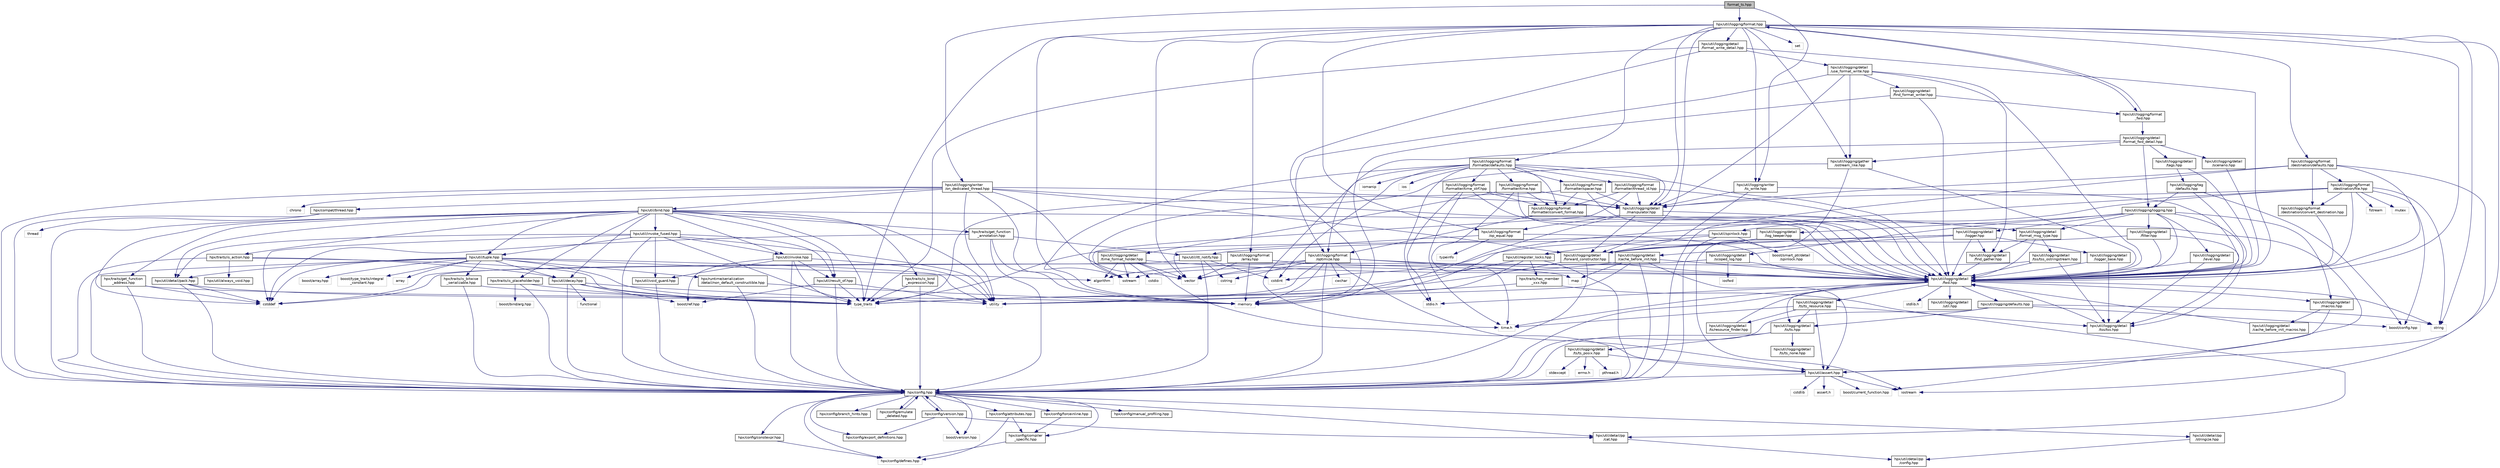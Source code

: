 digraph "format_ts.hpp"
{
  edge [fontname="Helvetica",fontsize="10",labelfontname="Helvetica",labelfontsize="10"];
  node [fontname="Helvetica",fontsize="10",shape=record];
  Node0 [label="format_ts.hpp",height=0.2,width=0.4,color="black", fillcolor="grey75", style="filled", fontcolor="black"];
  Node0 -> Node1 [color="midnightblue",fontsize="10",style="solid",fontname="Helvetica"];
  Node1 [label="hpx/util/logging/format.hpp",height=0.2,width=0.4,color="black", fillcolor="white", style="filled",URL="$d4/d0a/format_8hpp.html"];
  Node1 -> Node2 [color="midnightblue",fontsize="10",style="solid",fontname="Helvetica"];
  Node2 [label="hpx/util/assert.hpp",height=0.2,width=0.4,color="black", fillcolor="white", style="filled",URL="$d2/d54/assert_8hpp.html"];
  Node2 -> Node3 [color="midnightblue",fontsize="10",style="solid",fontname="Helvetica"];
  Node3 [label="hpx/config.hpp",height=0.2,width=0.4,color="black", fillcolor="white", style="filled",URL="$d8/dfd/config_8hpp.html"];
  Node3 -> Node4 [color="midnightblue",fontsize="10",style="solid",fontname="Helvetica"];
  Node4 [label="hpx/config/attributes.hpp",height=0.2,width=0.4,color="black", fillcolor="white", style="filled",URL="$df/d6a/attributes_8hpp.html"];
  Node4 -> Node5 [color="midnightblue",fontsize="10",style="solid",fontname="Helvetica"];
  Node5 [label="hpx/config/defines.hpp",height=0.2,width=0.4,color="grey75", fillcolor="white", style="filled"];
  Node4 -> Node6 [color="midnightblue",fontsize="10",style="solid",fontname="Helvetica"];
  Node6 [label="hpx/config/compiler\l_specific.hpp",height=0.2,width=0.4,color="black", fillcolor="white", style="filled",URL="$d2/d97/compiler__specific_8hpp.html"];
  Node6 -> Node5 [color="midnightblue",fontsize="10",style="solid",fontname="Helvetica"];
  Node3 -> Node7 [color="midnightblue",fontsize="10",style="solid",fontname="Helvetica"];
  Node7 [label="hpx/config/branch_hints.hpp",height=0.2,width=0.4,color="black", fillcolor="white", style="filled",URL="$de/d38/branch__hints_8hpp.html"];
  Node3 -> Node6 [color="midnightblue",fontsize="10",style="solid",fontname="Helvetica"];
  Node3 -> Node8 [color="midnightblue",fontsize="10",style="solid",fontname="Helvetica"];
  Node8 [label="hpx/config/constexpr.hpp",height=0.2,width=0.4,color="black", fillcolor="white", style="filled",URL="$d4/dce/constexpr_8hpp.html"];
  Node8 -> Node5 [color="midnightblue",fontsize="10",style="solid",fontname="Helvetica"];
  Node3 -> Node5 [color="midnightblue",fontsize="10",style="solid",fontname="Helvetica"];
  Node3 -> Node9 [color="midnightblue",fontsize="10",style="solid",fontname="Helvetica"];
  Node9 [label="hpx/config/emulate\l_deleted.hpp",height=0.2,width=0.4,color="black", fillcolor="white", style="filled",URL="$d6/de2/emulate__deleted_8hpp.html"];
  Node9 -> Node3 [color="midnightblue",fontsize="10",style="solid",fontname="Helvetica"];
  Node3 -> Node10 [color="midnightblue",fontsize="10",style="solid",fontname="Helvetica"];
  Node10 [label="hpx/config/export_definitions.hpp",height=0.2,width=0.4,color="black", fillcolor="white", style="filled",URL="$d8/df6/config_2export__definitions_8hpp.html"];
  Node3 -> Node11 [color="midnightblue",fontsize="10",style="solid",fontname="Helvetica"];
  Node11 [label="hpx/config/forceinline.hpp",height=0.2,width=0.4,color="black", fillcolor="white", style="filled",URL="$d7/d7f/forceinline_8hpp.html"];
  Node11 -> Node6 [color="midnightblue",fontsize="10",style="solid",fontname="Helvetica"];
  Node3 -> Node12 [color="midnightblue",fontsize="10",style="solid",fontname="Helvetica"];
  Node12 [label="hpx/config/manual_profiling.hpp",height=0.2,width=0.4,color="black", fillcolor="white", style="filled",URL="$de/d75/manual__profiling_8hpp.html"];
  Node3 -> Node13 [color="midnightblue",fontsize="10",style="solid",fontname="Helvetica"];
  Node13 [label="hpx/config/version.hpp",height=0.2,width=0.4,color="black", fillcolor="white", style="filled",URL="$d5/ddd/config_2version_8hpp.html"];
  Node13 -> Node3 [color="midnightblue",fontsize="10",style="solid",fontname="Helvetica"];
  Node13 -> Node10 [color="midnightblue",fontsize="10",style="solid",fontname="Helvetica"];
  Node13 -> Node14 [color="midnightblue",fontsize="10",style="solid",fontname="Helvetica"];
  Node14 [label="hpx/util/detail/pp\l/cat.hpp",height=0.2,width=0.4,color="black", fillcolor="white", style="filled",URL="$d0/d47/cat_8hpp.html"];
  Node14 -> Node15 [color="midnightblue",fontsize="10",style="solid",fontname="Helvetica"];
  Node15 [label="hpx/util/detail/pp\l/config.hpp",height=0.2,width=0.4,color="black", fillcolor="white", style="filled",URL="$d2/d1a/util_2detail_2pp_2config_8hpp.html"];
  Node13 -> Node16 [color="midnightblue",fontsize="10",style="solid",fontname="Helvetica"];
  Node16 [label="boost/version.hpp",height=0.2,width=0.4,color="grey75", fillcolor="white", style="filled"];
  Node3 -> Node16 [color="midnightblue",fontsize="10",style="solid",fontname="Helvetica"];
  Node3 -> Node14 [color="midnightblue",fontsize="10",style="solid",fontname="Helvetica"];
  Node3 -> Node17 [color="midnightblue",fontsize="10",style="solid",fontname="Helvetica"];
  Node17 [label="hpx/util/detail/pp\l/stringize.hpp",height=0.2,width=0.4,color="black", fillcolor="white", style="filled",URL="$de/ded/stringize_8hpp.html"];
  Node17 -> Node15 [color="midnightblue",fontsize="10",style="solid",fontname="Helvetica"];
  Node2 -> Node18 [color="midnightblue",fontsize="10",style="solid",fontname="Helvetica"];
  Node18 [label="assert.h",height=0.2,width=0.4,color="grey75", fillcolor="white", style="filled"];
  Node2 -> Node19 [color="midnightblue",fontsize="10",style="solid",fontname="Helvetica"];
  Node19 [label="boost/current_function.hpp",height=0.2,width=0.4,color="grey75", fillcolor="white", style="filled"];
  Node2 -> Node20 [color="midnightblue",fontsize="10",style="solid",fontname="Helvetica"];
  Node20 [label="cstdlib",height=0.2,width=0.4,color="grey75", fillcolor="white", style="filled"];
  Node2 -> Node21 [color="midnightblue",fontsize="10",style="solid",fontname="Helvetica"];
  Node21 [label="iostream",height=0.2,width=0.4,color="grey75", fillcolor="white", style="filled"];
  Node1 -> Node22 [color="midnightblue",fontsize="10",style="solid",fontname="Helvetica"];
  Node22 [label="hpx/util/logging/detail\l/fwd.hpp",height=0.2,width=0.4,color="black", fillcolor="white", style="filled",URL="$da/dfe/fwd_8hpp.html"];
  Node22 -> Node3 [color="midnightblue",fontsize="10",style="solid",fontname="Helvetica"];
  Node22 -> Node23 [color="midnightblue",fontsize="10",style="solid",fontname="Helvetica"];
  Node23 [label="time.h",height=0.2,width=0.4,color="grey75", fillcolor="white", style="filled"];
  Node22 -> Node24 [color="midnightblue",fontsize="10",style="solid",fontname="Helvetica"];
  Node24 [label="stdlib.h",height=0.2,width=0.4,color="grey75", fillcolor="white", style="filled"];
  Node22 -> Node25 [color="midnightblue",fontsize="10",style="solid",fontname="Helvetica"];
  Node25 [label="stdio.h",height=0.2,width=0.4,color="grey75", fillcolor="white", style="filled"];
  Node22 -> Node26 [color="midnightblue",fontsize="10",style="solid",fontname="Helvetica"];
  Node26 [label="hpx/util/logging/detail\l/util.hpp",height=0.2,width=0.4,color="black", fillcolor="white", style="filled",URL="$d5/d09/util_2logging_2detail_2util_8hpp.html"];
  Node22 -> Node27 [color="midnightblue",fontsize="10",style="solid",fontname="Helvetica"];
  Node27 [label="hpx/util/logging/detail\l/macros.hpp",height=0.2,width=0.4,color="black", fillcolor="white", style="filled",URL="$db/dbe/macros_8hpp.html"];
  Node27 -> Node19 [color="midnightblue",fontsize="10",style="solid",fontname="Helvetica"];
  Node27 -> Node28 [color="midnightblue",fontsize="10",style="solid",fontname="Helvetica"];
  Node28 [label="hpx/util/logging/detail\l/cache_before_init_macros.hpp",height=0.2,width=0.4,color="black", fillcolor="white", style="filled",URL="$d8/d28/cache__before__init__macros_8hpp.html"];
  Node28 -> Node22 [color="midnightblue",fontsize="10",style="solid",fontname="Helvetica"];
  Node22 -> Node29 [color="midnightblue",fontsize="10",style="solid",fontname="Helvetica"];
  Node29 [label="hpx/util/logging/detail\l/ts/ts.hpp",height=0.2,width=0.4,color="black", fillcolor="white", style="filled",URL="$d4/d49/ts_8hpp.html"];
  Node29 -> Node3 [color="midnightblue",fontsize="10",style="solid",fontname="Helvetica"];
  Node29 -> Node30 [color="midnightblue",fontsize="10",style="solid",fontname="Helvetica"];
  Node30 [label="hpx/util/logging/detail\l/ts/ts_none.hpp",height=0.2,width=0.4,color="black", fillcolor="white", style="filled",URL="$d9/d18/ts__none_8hpp.html"];
  Node29 -> Node31 [color="midnightblue",fontsize="10",style="solid",fontname="Helvetica"];
  Node31 [label="hpx/util/logging/detail\l/ts/ts_posix.hpp",height=0.2,width=0.4,color="black", fillcolor="white", style="filled",URL="$da/d16/ts__posix_8hpp.html"];
  Node31 -> Node32 [color="midnightblue",fontsize="10",style="solid",fontname="Helvetica"];
  Node32 [label="errno.h",height=0.2,width=0.4,color="grey75", fillcolor="white", style="filled"];
  Node31 -> Node33 [color="midnightblue",fontsize="10",style="solid",fontname="Helvetica"];
  Node33 [label="pthread.h",height=0.2,width=0.4,color="grey75", fillcolor="white", style="filled"];
  Node31 -> Node34 [color="midnightblue",fontsize="10",style="solid",fontname="Helvetica"];
  Node34 [label="stdexcept",height=0.2,width=0.4,color="grey75", fillcolor="white", style="filled"];
  Node31 -> Node2 [color="midnightblue",fontsize="10",style="solid",fontname="Helvetica"];
  Node22 -> Node35 [color="midnightblue",fontsize="10",style="solid",fontname="Helvetica"];
  Node35 [label="hpx/util/logging/detail\l/ts/ts_resource.hpp",height=0.2,width=0.4,color="black", fillcolor="white", style="filled",URL="$d7/dce/ts__resource_8hpp.html"];
  Node35 -> Node2 [color="midnightblue",fontsize="10",style="solid",fontname="Helvetica"];
  Node35 -> Node29 [color="midnightblue",fontsize="10",style="solid",fontname="Helvetica"];
  Node35 -> Node36 [color="midnightblue",fontsize="10",style="solid",fontname="Helvetica"];
  Node36 [label="hpx/util/logging/detail\l/tss/tss.hpp",height=0.2,width=0.4,color="black", fillcolor="white", style="filled",URL="$df/d82/util_2logging_2detail_2tss_2tss_8hpp.html"];
  Node36 -> Node22 [color="midnightblue",fontsize="10",style="solid",fontname="Helvetica"];
  Node35 -> Node23 [color="midnightblue",fontsize="10",style="solid",fontname="Helvetica"];
  Node35 -> Node37 [color="midnightblue",fontsize="10",style="solid",fontname="Helvetica"];
  Node37 [label="hpx/util/logging/detail\l/ts/resource_finder.hpp",height=0.2,width=0.4,color="black", fillcolor="white", style="filled",URL="$d2/dd2/resource__finder_8hpp.html"];
  Node37 -> Node22 [color="midnightblue",fontsize="10",style="solid",fontname="Helvetica"];
  Node22 -> Node38 [color="midnightblue",fontsize="10",style="solid",fontname="Helvetica"];
  Node38 [label="hpx/util/logging/defaults.hpp",height=0.2,width=0.4,color="black", fillcolor="white", style="filled",URL="$d2/de9/util_2logging_2defaults_8hpp.html"];
  Node38 -> Node3 [color="midnightblue",fontsize="10",style="solid",fontname="Helvetica"];
  Node38 -> Node29 [color="midnightblue",fontsize="10",style="solid",fontname="Helvetica"];
  Node38 -> Node39 [color="midnightblue",fontsize="10",style="solid",fontname="Helvetica"];
  Node39 [label="string",height=0.2,width=0.4,color="grey75", fillcolor="white", style="filled"];
  Node38 -> Node40 [color="midnightblue",fontsize="10",style="solid",fontname="Helvetica"];
  Node40 [label="boost/config.hpp",height=0.2,width=0.4,color="grey75", fillcolor="white", style="filled"];
  Node22 -> Node39 [color="midnightblue",fontsize="10",style="solid",fontname="Helvetica"];
  Node1 -> Node41 [color="midnightblue",fontsize="10",style="solid",fontname="Helvetica"];
  Node41 [label="hpx/util/logging/detail\l/forward_constructor.hpp",height=0.2,width=0.4,color="black", fillcolor="white", style="filled",URL="$d9/d8e/forward__constructor_8hpp.html"];
  Node41 -> Node3 [color="midnightblue",fontsize="10",style="solid",fontname="Helvetica"];
  Node41 -> Node22 [color="midnightblue",fontsize="10",style="solid",fontname="Helvetica"];
  Node41 -> Node42 [color="midnightblue",fontsize="10",style="solid",fontname="Helvetica"];
  Node42 [label="type_traits",height=0.2,width=0.4,color="grey75", fillcolor="white", style="filled"];
  Node1 -> Node43 [color="midnightblue",fontsize="10",style="solid",fontname="Helvetica"];
  Node43 [label="hpx/util/logging/detail\l/manipulator.hpp",height=0.2,width=0.4,color="black", fillcolor="white", style="filled",URL="$d8/d32/manipulator_8hpp.html"];
  Node43 -> Node22 [color="midnightblue",fontsize="10",style="solid",fontname="Helvetica"];
  Node43 -> Node44 [color="midnightblue",fontsize="10",style="solid",fontname="Helvetica"];
  Node44 [label="hpx/util/logging/detail\l/format_msg_type.hpp",height=0.2,width=0.4,color="black", fillcolor="white", style="filled",URL="$d2/d83/format__msg__type_8hpp.html"];
  Node44 -> Node22 [color="midnightblue",fontsize="10",style="solid",fontname="Helvetica"];
  Node44 -> Node45 [color="midnightblue",fontsize="10",style="solid",fontname="Helvetica"];
  Node45 [label="hpx/util/logging/detail\l/find_gather.hpp",height=0.2,width=0.4,color="black", fillcolor="white", style="filled",URL="$d1/d55/find__gather_8hpp.html"];
  Node45 -> Node22 [color="midnightblue",fontsize="10",style="solid",fontname="Helvetica"];
  Node44 -> Node46 [color="midnightblue",fontsize="10",style="solid",fontname="Helvetica"];
  Node46 [label="hpx/util/logging/detail\l/tss/tss_ostringstream.hpp",height=0.2,width=0.4,color="black", fillcolor="white", style="filled",URL="$df/d88/tss__ostringstream_8hpp.html"];
  Node46 -> Node22 [color="midnightblue",fontsize="10",style="solid",fontname="Helvetica"];
  Node46 -> Node36 [color="midnightblue",fontsize="10",style="solid",fontname="Helvetica"];
  Node46 -> Node47 [color="midnightblue",fontsize="10",style="solid",fontname="Helvetica"];
  Node47 [label="sstream",height=0.2,width=0.4,color="grey75", fillcolor="white", style="filled"];
  Node43 -> Node48 [color="midnightblue",fontsize="10",style="solid",fontname="Helvetica"];
  Node48 [label="hpx/util/logging/format\l/op_equal.hpp",height=0.2,width=0.4,color="black", fillcolor="white", style="filled",URL="$dd/d60/op__equal_8hpp.html"];
  Node48 -> Node22 [color="midnightblue",fontsize="10",style="solid",fontname="Helvetica"];
  Node48 -> Node49 [color="midnightblue",fontsize="10",style="solid",fontname="Helvetica"];
  Node49 [label="vector",height=0.2,width=0.4,color="grey75", fillcolor="white", style="filled"];
  Node48 -> Node50 [color="midnightblue",fontsize="10",style="solid",fontname="Helvetica"];
  Node50 [label="typeinfo",height=0.2,width=0.4,color="grey75", fillcolor="white", style="filled"];
  Node43 -> Node41 [color="midnightblue",fontsize="10",style="solid",fontname="Helvetica"];
  Node43 -> Node51 [color="midnightblue",fontsize="10",style="solid",fontname="Helvetica"];
  Node51 [label="memory",height=0.2,width=0.4,color="grey75", fillcolor="white", style="filled"];
  Node1 -> Node52 [color="midnightblue",fontsize="10",style="solid",fontname="Helvetica"];
  Node52 [label="hpx/util/logging/format\l/array.hpp",height=0.2,width=0.4,color="black", fillcolor="white", style="filled",URL="$d1/dce/util_2logging_2format_2array_8hpp.html"];
  Node52 -> Node22 [color="midnightblue",fontsize="10",style="solid",fontname="Helvetica"];
  Node52 -> Node51 [color="midnightblue",fontsize="10",style="solid",fontname="Helvetica"];
  Node52 -> Node49 [color="midnightblue",fontsize="10",style="solid",fontname="Helvetica"];
  Node1 -> Node48 [color="midnightblue",fontsize="10",style="solid",fontname="Helvetica"];
  Node1 -> Node53 [color="midnightblue",fontsize="10",style="solid",fontname="Helvetica"];
  Node53 [label="hpx/util/logging/format\l_fwd.hpp",height=0.2,width=0.4,color="black", fillcolor="white", style="filled",URL="$d1/d05/format__fwd_8hpp.html"];
  Node53 -> Node54 [color="midnightblue",fontsize="10",style="solid",fontname="Helvetica"];
  Node54 [label="hpx/util/logging/detail\l/format_fwd_detail.hpp",height=0.2,width=0.4,color="black", fillcolor="white", style="filled",URL="$d1/dbc/format__fwd__detail_8hpp.html"];
  Node54 -> Node55 [color="midnightblue",fontsize="10",style="solid",fontname="Helvetica"];
  Node55 [label="hpx/util/logging/logging.hpp",height=0.2,width=0.4,color="black", fillcolor="white", style="filled",URL="$d0/d96/logging_2logging_8hpp.html"];
  Node55 -> Node22 [color="midnightblue",fontsize="10",style="solid",fontname="Helvetica"];
  Node55 -> Node56 [color="midnightblue",fontsize="10",style="solid",fontname="Helvetica"];
  Node56 [label="hpx/util/logging/detail\l/filter.hpp",height=0.2,width=0.4,color="black", fillcolor="white", style="filled",URL="$d1/dd2/filter_8hpp.html"];
  Node56 -> Node22 [color="midnightblue",fontsize="10",style="solid",fontname="Helvetica"];
  Node56 -> Node41 [color="midnightblue",fontsize="10",style="solid",fontname="Helvetica"];
  Node56 -> Node36 [color="midnightblue",fontsize="10",style="solid",fontname="Helvetica"];
  Node55 -> Node57 [color="midnightblue",fontsize="10",style="solid",fontname="Helvetica"];
  Node57 [label="hpx/util/logging/detail\l/logger.hpp",height=0.2,width=0.4,color="black", fillcolor="white", style="filled",URL="$d6/da3/logger_8hpp.html"];
  Node57 -> Node22 [color="midnightblue",fontsize="10",style="solid",fontname="Helvetica"];
  Node57 -> Node58 [color="midnightblue",fontsize="10",style="solid",fontname="Helvetica"];
  Node58 [label="hpx/util/logging/detail\l/cache_before_init.hpp",height=0.2,width=0.4,color="black", fillcolor="white", style="filled",URL="$db/d0f/cache__before__init_8hpp.html"];
  Node58 -> Node3 [color="midnightblue",fontsize="10",style="solid",fontname="Helvetica"];
  Node58 -> Node2 [color="midnightblue",fontsize="10",style="solid",fontname="Helvetica"];
  Node58 -> Node22 [color="midnightblue",fontsize="10",style="solid",fontname="Helvetica"];
  Node58 -> Node59 [color="midnightblue",fontsize="10",style="solid",fontname="Helvetica"];
  Node59 [label="map",height=0.2,width=0.4,color="grey75", fillcolor="white", style="filled"];
  Node58 -> Node60 [color="midnightblue",fontsize="10",style="solid",fontname="Helvetica"];
  Node60 [label="utility",height=0.2,width=0.4,color="grey75", fillcolor="white", style="filled"];
  Node58 -> Node49 [color="midnightblue",fontsize="10",style="solid",fontname="Helvetica"];
  Node57 -> Node45 [color="midnightblue",fontsize="10",style="solid",fontname="Helvetica"];
  Node57 -> Node41 [color="midnightblue",fontsize="10",style="solid",fontname="Helvetica"];
  Node57 -> Node61 [color="midnightblue",fontsize="10",style="solid",fontname="Helvetica"];
  Node61 [label="hpx/util/logging/detail\l/logger_base.hpp",height=0.2,width=0.4,color="black", fillcolor="white", style="filled",URL="$da/d7c/logger__base_8hpp.html"];
  Node61 -> Node22 [color="midnightblue",fontsize="10",style="solid",fontname="Helvetica"];
  Node61 -> Node36 [color="midnightblue",fontsize="10",style="solid",fontname="Helvetica"];
  Node57 -> Node42 [color="midnightblue",fontsize="10",style="solid",fontname="Helvetica"];
  Node55 -> Node62 [color="midnightblue",fontsize="10",style="solid",fontname="Helvetica"];
  Node62 [label="hpx/util/logging/detail\l/log_keeper.hpp",height=0.2,width=0.4,color="black", fillcolor="white", style="filled",URL="$d6/d66/log__keeper_8hpp.html"];
  Node62 -> Node22 [color="midnightblue",fontsize="10",style="solid",fontname="Helvetica"];
  Node62 -> Node41 [color="midnightblue",fontsize="10",style="solid",fontname="Helvetica"];
  Node62 -> Node63 [color="midnightblue",fontsize="10",style="solid",fontname="Helvetica"];
  Node63 [label="cstdint",height=0.2,width=0.4,color="grey75", fillcolor="white", style="filled"];
  Node55 -> Node27 [color="midnightblue",fontsize="10",style="solid",fontname="Helvetica"];
  Node55 -> Node36 [color="midnightblue",fontsize="10",style="solid",fontname="Helvetica"];
  Node55 -> Node64 [color="midnightblue",fontsize="10",style="solid",fontname="Helvetica"];
  Node64 [label="hpx/util/logging/detail\l/level.hpp",height=0.2,width=0.4,color="black", fillcolor="white", style="filled",URL="$d5/d37/level_8hpp.html"];
  Node64 -> Node22 [color="midnightblue",fontsize="10",style="solid",fontname="Helvetica"];
  Node64 -> Node36 [color="midnightblue",fontsize="10",style="solid",fontname="Helvetica"];
  Node55 -> Node65 [color="midnightblue",fontsize="10",style="solid",fontname="Helvetica"];
  Node65 [label="hpx/util/logging/detail\l/scoped_log.hpp",height=0.2,width=0.4,color="black", fillcolor="white", style="filled",URL="$d0/d59/scoped__log_8hpp.html"];
  Node65 -> Node22 [color="midnightblue",fontsize="10",style="solid",fontname="Helvetica"];
  Node65 -> Node66 [color="midnightblue",fontsize="10",style="solid",fontname="Helvetica"];
  Node66 [label="algorithm",height=0.2,width=0.4,color="grey75", fillcolor="white", style="filled"];
  Node65 -> Node67 [color="midnightblue",fontsize="10",style="solid",fontname="Helvetica"];
  Node67 [label="iosfwd",height=0.2,width=0.4,color="grey75", fillcolor="white", style="filled"];
  Node55 -> Node44 [color="midnightblue",fontsize="10",style="solid",fontname="Helvetica"];
  Node54 -> Node68 [color="midnightblue",fontsize="10",style="solid",fontname="Helvetica"];
  Node68 [label="hpx/util/logging/format\l/optimize.hpp",height=0.2,width=0.4,color="black", fillcolor="white", style="filled",URL="$d9/d96/optimize_8hpp.html"];
  Node68 -> Node3 [color="midnightblue",fontsize="10",style="solid",fontname="Helvetica"];
  Node68 -> Node2 [color="midnightblue",fontsize="10",style="solid",fontname="Helvetica"];
  Node68 -> Node22 [color="midnightblue",fontsize="10",style="solid",fontname="Helvetica"];
  Node68 -> Node69 [color="midnightblue",fontsize="10",style="solid",fontname="Helvetica"];
  Node69 [label="cstddef",height=0.2,width=0.4,color="grey75", fillcolor="white", style="filled"];
  Node68 -> Node70 [color="midnightblue",fontsize="10",style="solid",fontname="Helvetica"];
  Node70 [label="cstring",height=0.2,width=0.4,color="grey75", fillcolor="white", style="filled"];
  Node68 -> Node71 [color="midnightblue",fontsize="10",style="solid",fontname="Helvetica"];
  Node71 [label="cwchar",height=0.2,width=0.4,color="grey75", fillcolor="white", style="filled"];
  Node68 -> Node59 [color="midnightblue",fontsize="10",style="solid",fontname="Helvetica"];
  Node68 -> Node51 [color="midnightblue",fontsize="10",style="solid",fontname="Helvetica"];
  Node68 -> Node49 [color="midnightblue",fontsize="10",style="solid",fontname="Helvetica"];
  Node68 -> Node60 [color="midnightblue",fontsize="10",style="solid",fontname="Helvetica"];
  Node54 -> Node72 [color="midnightblue",fontsize="10",style="solid",fontname="Helvetica"];
  Node72 [label="hpx/util/logging/gather\l/ostream_like.hpp",height=0.2,width=0.4,color="black", fillcolor="white", style="filled",URL="$d8/d5a/ostream__like_8hpp.html"];
  Node72 -> Node22 [color="midnightblue",fontsize="10",style="solid",fontname="Helvetica"];
  Node72 -> Node21 [color="midnightblue",fontsize="10",style="solid",fontname="Helvetica"];
  Node72 -> Node47 [color="midnightblue",fontsize="10",style="solid",fontname="Helvetica"];
  Node54 -> Node73 [color="midnightblue",fontsize="10",style="solid",fontname="Helvetica"];
  Node73 [label="hpx/util/logging/detail\l/scenario.hpp",height=0.2,width=0.4,color="black", fillcolor="white", style="filled",URL="$d3/d14/scenario_8hpp.html"];
  Node73 -> Node22 [color="midnightblue",fontsize="10",style="solid",fontname="Helvetica"];
  Node54 -> Node74 [color="midnightblue",fontsize="10",style="solid",fontname="Helvetica"];
  Node74 [label="hpx/util/logging/detail\l/tags.hpp",height=0.2,width=0.4,color="black", fillcolor="white", style="filled",URL="$dc/d5a/detail_2tags_8hpp.html"];
  Node74 -> Node22 [color="midnightblue",fontsize="10",style="solid",fontname="Helvetica"];
  Node74 -> Node75 [color="midnightblue",fontsize="10",style="solid",fontname="Helvetica"];
  Node75 [label="hpx/util/logging/tag\l/defaults.hpp",height=0.2,width=0.4,color="black", fillcolor="white", style="filled",URL="$df/d28/util_2logging_2tag_2defaults_8hpp.html"];
  Node75 -> Node22 [color="midnightblue",fontsize="10",style="solid",fontname="Helvetica"];
  Node75 -> Node55 [color="midnightblue",fontsize="10",style="solid",fontname="Helvetica"];
  Node75 -> Node40 [color="midnightblue",fontsize="10",style="solid",fontname="Helvetica"];
  Node53 -> Node1 [color="midnightblue",fontsize="10",style="solid",fontname="Helvetica"];
  Node1 -> Node51 [color="midnightblue",fontsize="10",style="solid",fontname="Helvetica"];
  Node1 -> Node76 [color="midnightblue",fontsize="10",style="solid",fontname="Helvetica"];
  Node76 [label="set",height=0.2,width=0.4,color="grey75", fillcolor="white", style="filled"];
  Node1 -> Node39 [color="midnightblue",fontsize="10",style="solid",fontname="Helvetica"];
  Node1 -> Node42 [color="midnightblue",fontsize="10",style="solid",fontname="Helvetica"];
  Node1 -> Node49 [color="midnightblue",fontsize="10",style="solid",fontname="Helvetica"];
  Node1 -> Node77 [color="midnightblue",fontsize="10",style="solid",fontname="Helvetica"];
  Node77 [label="hpx/util/logging/detail\l/format_write_detail.hpp",height=0.2,width=0.4,color="black", fillcolor="white", style="filled",URL="$dd/de1/format__write__detail_8hpp.html"];
  Node77 -> Node22 [color="midnightblue",fontsize="10",style="solid",fontname="Helvetica"];
  Node77 -> Node51 [color="midnightblue",fontsize="10",style="solid",fontname="Helvetica"];
  Node77 -> Node42 [color="midnightblue",fontsize="10",style="solid",fontname="Helvetica"];
  Node77 -> Node78 [color="midnightblue",fontsize="10",style="solid",fontname="Helvetica"];
  Node78 [label="hpx/util/logging/detail\l/use_format_write.hpp",height=0.2,width=0.4,color="black", fillcolor="white", style="filled",URL="$d9/dfc/use__format__write_8hpp.html"];
  Node78 -> Node22 [color="midnightblue",fontsize="10",style="solid",fontname="Helvetica"];
  Node78 -> Node68 [color="midnightblue",fontsize="10",style="solid",fontname="Helvetica"];
  Node78 -> Node72 [color="midnightblue",fontsize="10",style="solid",fontname="Helvetica"];
  Node78 -> Node43 [color="midnightblue",fontsize="10",style="solid",fontname="Helvetica"];
  Node78 -> Node45 [color="midnightblue",fontsize="10",style="solid",fontname="Helvetica"];
  Node78 -> Node79 [color="midnightblue",fontsize="10",style="solid",fontname="Helvetica"];
  Node79 [label="hpx/util/logging/detail\l/find_format_writer.hpp",height=0.2,width=0.4,color="black", fillcolor="white", style="filled",URL="$d4/d3a/find__format__writer_8hpp.html"];
  Node79 -> Node22 [color="midnightblue",fontsize="10",style="solid",fontname="Helvetica"];
  Node79 -> Node53 [color="midnightblue",fontsize="10",style="solid",fontname="Helvetica"];
  Node79 -> Node51 [color="midnightblue",fontsize="10",style="solid",fontname="Helvetica"];
  Node1 -> Node80 [color="midnightblue",fontsize="10",style="solid",fontname="Helvetica"];
  Node80 [label="hpx/util/logging/format\l/formatter/defaults.hpp",height=0.2,width=0.4,color="black", fillcolor="white", style="filled",URL="$d7/d1a/util_2logging_2format_2formatter_2defaults_8hpp.html"];
  Node80 -> Node22 [color="midnightblue",fontsize="10",style="solid",fontname="Helvetica"];
  Node80 -> Node43 [color="midnightblue",fontsize="10",style="solid",fontname="Helvetica"];
  Node80 -> Node81 [color="midnightblue",fontsize="10",style="solid",fontname="Helvetica"];
  Node81 [label="hpx/util/logging/format\l/formatter/convert_format.hpp",height=0.2,width=0.4,color="black", fillcolor="white", style="filled",URL="$d0/dda/convert__format_8hpp.html"];
  Node81 -> Node22 [color="midnightblue",fontsize="10",style="solid",fontname="Helvetica"];
  Node81 -> Node68 [color="midnightblue",fontsize="10",style="solid",fontname="Helvetica"];
  Node80 -> Node82 [color="midnightblue",fontsize="10",style="solid",fontname="Helvetica"];
  Node82 [label="hpx/util/logging/format\l/formatter/time.hpp",height=0.2,width=0.4,color="black", fillcolor="white", style="filled",URL="$de/d99/time_8hpp.html"];
  Node82 -> Node22 [color="midnightblue",fontsize="10",style="solid",fontname="Helvetica"];
  Node82 -> Node81 [color="midnightblue",fontsize="10",style="solid",fontname="Helvetica"];
  Node82 -> Node43 [color="midnightblue",fontsize="10",style="solid",fontname="Helvetica"];
  Node82 -> Node83 [color="midnightblue",fontsize="10",style="solid",fontname="Helvetica"];
  Node83 [label="hpx/util/logging/detail\l/time_format_holder.hpp",height=0.2,width=0.4,color="black", fillcolor="white", style="filled",URL="$d6/d6a/time__format__holder_8hpp.html"];
  Node83 -> Node2 [color="midnightblue",fontsize="10",style="solid",fontname="Helvetica"];
  Node83 -> Node22 [color="midnightblue",fontsize="10",style="solid",fontname="Helvetica"];
  Node83 -> Node66 [color="midnightblue",fontsize="10",style="solid",fontname="Helvetica"];
  Node83 -> Node84 [color="midnightblue",fontsize="10",style="solid",fontname="Helvetica"];
  Node84 [label="cstdio",height=0.2,width=0.4,color="grey75", fillcolor="white", style="filled"];
  Node83 -> Node47 [color="midnightblue",fontsize="10",style="solid",fontname="Helvetica"];
  Node83 -> Node49 [color="midnightblue",fontsize="10",style="solid",fontname="Helvetica"];
  Node82 -> Node23 [color="midnightblue",fontsize="10",style="solid",fontname="Helvetica"];
  Node80 -> Node85 [color="midnightblue",fontsize="10",style="solid",fontname="Helvetica"];
  Node85 [label="hpx/util/logging/format\l/formatter/time_strf.hpp",height=0.2,width=0.4,color="black", fillcolor="white", style="filled",URL="$df/d7b/time__strf_8hpp.html"];
  Node85 -> Node22 [color="midnightblue",fontsize="10",style="solid",fontname="Helvetica"];
  Node85 -> Node81 [color="midnightblue",fontsize="10",style="solid",fontname="Helvetica"];
  Node85 -> Node43 [color="midnightblue",fontsize="10",style="solid",fontname="Helvetica"];
  Node85 -> Node25 [color="midnightblue",fontsize="10",style="solid",fontname="Helvetica"];
  Node85 -> Node23 [color="midnightblue",fontsize="10",style="solid",fontname="Helvetica"];
  Node80 -> Node86 [color="midnightblue",fontsize="10",style="solid",fontname="Helvetica"];
  Node86 [label="hpx/util/logging/format\l/formatter/spacer.hpp",height=0.2,width=0.4,color="black", fillcolor="white", style="filled",URL="$df/dd7/spacer_8hpp.html"];
  Node86 -> Node22 [color="midnightblue",fontsize="10",style="solid",fontname="Helvetica"];
  Node86 -> Node43 [color="midnightblue",fontsize="10",style="solid",fontname="Helvetica"];
  Node86 -> Node81 [color="midnightblue",fontsize="10",style="solid",fontname="Helvetica"];
  Node86 -> Node42 [color="midnightblue",fontsize="10",style="solid",fontname="Helvetica"];
  Node80 -> Node87 [color="midnightblue",fontsize="10",style="solid",fontname="Helvetica"];
  Node87 [label="hpx/util/logging/format\l/formatter/thread_id.hpp",height=0.2,width=0.4,color="black", fillcolor="white", style="filled",URL="$d1/ded/thread__id_8hpp.html"];
  Node87 -> Node22 [color="midnightblue",fontsize="10",style="solid",fontname="Helvetica"];
  Node87 -> Node81 [color="midnightblue",fontsize="10",style="solid",fontname="Helvetica"];
  Node87 -> Node43 [color="midnightblue",fontsize="10",style="solid",fontname="Helvetica"];
  Node87 -> Node47 [color="midnightblue",fontsize="10",style="solid",fontname="Helvetica"];
  Node80 -> Node63 [color="midnightblue",fontsize="10",style="solid",fontname="Helvetica"];
  Node80 -> Node25 [color="midnightblue",fontsize="10",style="solid",fontname="Helvetica"];
  Node80 -> Node23 [color="midnightblue",fontsize="10",style="solid",fontname="Helvetica"];
  Node80 -> Node47 [color="midnightblue",fontsize="10",style="solid",fontname="Helvetica"];
  Node80 -> Node88 [color="midnightblue",fontsize="10",style="solid",fontname="Helvetica"];
  Node88 [label="ios",height=0.2,width=0.4,color="grey75", fillcolor="white", style="filled"];
  Node80 -> Node89 [color="midnightblue",fontsize="10",style="solid",fontname="Helvetica"];
  Node89 [label="iomanip",height=0.2,width=0.4,color="grey75", fillcolor="white", style="filled"];
  Node1 -> Node90 [color="midnightblue",fontsize="10",style="solid",fontname="Helvetica"];
  Node90 [label="hpx/util/logging/format\l/destination/defaults.hpp",height=0.2,width=0.4,color="black", fillcolor="white", style="filled",URL="$de/d26/util_2logging_2format_2destination_2defaults_8hpp.html"];
  Node90 -> Node3 [color="midnightblue",fontsize="10",style="solid",fontname="Helvetica"];
  Node90 -> Node22 [color="midnightblue",fontsize="10",style="solid",fontname="Helvetica"];
  Node90 -> Node43 [color="midnightblue",fontsize="10",style="solid",fontname="Helvetica"];
  Node90 -> Node91 [color="midnightblue",fontsize="10",style="solid",fontname="Helvetica"];
  Node91 [label="hpx/util/logging/format\l/destination/convert_destination.hpp",height=0.2,width=0.4,color="black", fillcolor="white", style="filled",URL="$d7/dd7/convert__destination_8hpp.html"];
  Node91 -> Node22 [color="midnightblue",fontsize="10",style="solid",fontname="Helvetica"];
  Node90 -> Node92 [color="midnightblue",fontsize="10",style="solid",fontname="Helvetica"];
  Node92 [label="hpx/util/logging/format\l/destination/file.hpp",height=0.2,width=0.4,color="black", fillcolor="white", style="filled",URL="$db/d3b/file_8hpp.html"];
  Node92 -> Node93 [color="midnightblue",fontsize="10",style="solid",fontname="Helvetica"];
  Node93 [label="hpx/util/spinlock.hpp",height=0.2,width=0.4,color="black", fillcolor="white", style="filled",URL="$d3/d73/util_2spinlock_8hpp.html"];
  Node93 -> Node3 [color="midnightblue",fontsize="10",style="solid",fontname="Helvetica"];
  Node93 -> Node94 [color="midnightblue",fontsize="10",style="solid",fontname="Helvetica"];
  Node94 [label="hpx/util/itt_notify.hpp",height=0.2,width=0.4,color="black", fillcolor="white", style="filled",URL="$de/df9/itt__notify_8hpp.html"];
  Node94 -> Node3 [color="midnightblue",fontsize="10",style="solid",fontname="Helvetica"];
  Node94 -> Node69 [color="midnightblue",fontsize="10",style="solid",fontname="Helvetica"];
  Node94 -> Node63 [color="midnightblue",fontsize="10",style="solid",fontname="Helvetica"];
  Node94 -> Node70 [color="midnightblue",fontsize="10",style="solid",fontname="Helvetica"];
  Node93 -> Node95 [color="midnightblue",fontsize="10",style="solid",fontname="Helvetica"];
  Node95 [label="hpx/util/register_locks.hpp",height=0.2,width=0.4,color="black", fillcolor="white", style="filled",URL="$d6/d38/register__locks_8hpp.html"];
  Node95 -> Node3 [color="midnightblue",fontsize="10",style="solid",fontname="Helvetica"];
  Node95 -> Node96 [color="midnightblue",fontsize="10",style="solid",fontname="Helvetica"];
  Node96 [label="hpx/traits/has_member\l_xxx.hpp",height=0.2,width=0.4,color="black", fillcolor="white", style="filled",URL="$db/d45/has__member__xxx_8hpp.html"];
  Node96 -> Node14 [color="midnightblue",fontsize="10",style="solid",fontname="Helvetica"];
  Node96 -> Node42 [color="midnightblue",fontsize="10",style="solid",fontname="Helvetica"];
  Node95 -> Node42 [color="midnightblue",fontsize="10",style="solid",fontname="Helvetica"];
  Node95 -> Node60 [color="midnightblue",fontsize="10",style="solid",fontname="Helvetica"];
  Node93 -> Node97 [color="midnightblue",fontsize="10",style="solid",fontname="Helvetica"];
  Node97 [label="boost/smart_ptr/detail\l/spinlock.hpp",height=0.2,width=0.4,color="grey75", fillcolor="white", style="filled"];
  Node92 -> Node22 [color="midnightblue",fontsize="10",style="solid",fontname="Helvetica"];
  Node92 -> Node43 [color="midnightblue",fontsize="10",style="solid",fontname="Helvetica"];
  Node92 -> Node91 [color="midnightblue",fontsize="10",style="solid",fontname="Helvetica"];
  Node92 -> Node40 [color="midnightblue",fontsize="10",style="solid",fontname="Helvetica"];
  Node92 -> Node98 [color="midnightblue",fontsize="10",style="solid",fontname="Helvetica"];
  Node98 [label="fstream",height=0.2,width=0.4,color="grey75", fillcolor="white", style="filled"];
  Node92 -> Node51 [color="midnightblue",fontsize="10",style="solid",fontname="Helvetica"];
  Node92 -> Node99 [color="midnightblue",fontsize="10",style="solid",fontname="Helvetica"];
  Node99 [label="mutex",height=0.2,width=0.4,color="grey75", fillcolor="white", style="filled"];
  Node92 -> Node39 [color="midnightblue",fontsize="10",style="solid",fontname="Helvetica"];
  Node90 -> Node21 [color="midnightblue",fontsize="10",style="solid",fontname="Helvetica"];
  Node1 -> Node72 [color="midnightblue",fontsize="10",style="solid",fontname="Helvetica"];
  Node1 -> Node100 [color="midnightblue",fontsize="10",style="solid",fontname="Helvetica"];
  Node100 [label="hpx/util/logging/writer\l/ts_write.hpp",height=0.2,width=0.4,color="black", fillcolor="white", style="filled",URL="$d7/d6e/ts__write_8hpp.html"];
  Node100 -> Node22 [color="midnightblue",fontsize="10",style="solid",fontname="Helvetica"];
  Node100 -> Node41 [color="midnightblue",fontsize="10",style="solid",fontname="Helvetica"];
  Node100 -> Node43 [color="midnightblue",fontsize="10",style="solid",fontname="Helvetica"];
  Node0 -> Node100 [color="midnightblue",fontsize="10",style="solid",fontname="Helvetica"];
  Node0 -> Node101 [color="midnightblue",fontsize="10",style="solid",fontname="Helvetica"];
  Node101 [label="hpx/util/logging/writer\l/on_dedicated_thread.hpp",height=0.2,width=0.4,color="black", fillcolor="white", style="filled",URL="$d6/d2d/on__dedicated__thread_8hpp.html"];
  Node101 -> Node3 [color="midnightblue",fontsize="10",style="solid",fontname="Helvetica"];
  Node101 -> Node102 [color="midnightblue",fontsize="10",style="solid",fontname="Helvetica"];
  Node102 [label="hpx/compat/thread.hpp",height=0.2,width=0.4,color="black", fillcolor="white", style="filled",URL="$d3/dd1/compat_2thread_8hpp.html"];
  Node102 -> Node3 [color="midnightblue",fontsize="10",style="solid",fontname="Helvetica"];
  Node102 -> Node103 [color="midnightblue",fontsize="10",style="solid",fontname="Helvetica"];
  Node103 [label="thread",height=0.2,width=0.4,color="grey75", fillcolor="white", style="filled"];
  Node101 -> Node104 [color="midnightblue",fontsize="10",style="solid",fontname="Helvetica"];
  Node104 [label="hpx/util/bind.hpp",height=0.2,width=0.4,color="black", fillcolor="white", style="filled",URL="$d3/df8/util_2bind_8hpp.html"];
  Node104 -> Node3 [color="midnightblue",fontsize="10",style="solid",fontname="Helvetica"];
  Node104 -> Node105 [color="midnightblue",fontsize="10",style="solid",fontname="Helvetica"];
  Node105 [label="hpx/traits/get_function\l_address.hpp",height=0.2,width=0.4,color="black", fillcolor="white", style="filled",URL="$df/d1c/get__function__address_8hpp.html"];
  Node105 -> Node3 [color="midnightblue",fontsize="10",style="solid",fontname="Helvetica"];
  Node105 -> Node69 [color="midnightblue",fontsize="10",style="solid",fontname="Helvetica"];
  Node105 -> Node51 [color="midnightblue",fontsize="10",style="solid",fontname="Helvetica"];
  Node104 -> Node106 [color="midnightblue",fontsize="10",style="solid",fontname="Helvetica"];
  Node106 [label="hpx/traits/get_function\l_annotation.hpp",height=0.2,width=0.4,color="black", fillcolor="white", style="filled",URL="$db/d2c/get__function__annotation_8hpp.html"];
  Node106 -> Node3 [color="midnightblue",fontsize="10",style="solid",fontname="Helvetica"];
  Node106 -> Node94 [color="midnightblue",fontsize="10",style="solid",fontname="Helvetica"];
  Node106 -> Node69 [color="midnightblue",fontsize="10",style="solid",fontname="Helvetica"];
  Node106 -> Node51 [color="midnightblue",fontsize="10",style="solid",fontname="Helvetica"];
  Node104 -> Node107 [color="midnightblue",fontsize="10",style="solid",fontname="Helvetica"];
  Node107 [label="hpx/traits/is_action.hpp",height=0.2,width=0.4,color="black", fillcolor="white", style="filled",URL="$db/df7/is__action_8hpp.html"];
  Node107 -> Node3 [color="midnightblue",fontsize="10",style="solid",fontname="Helvetica"];
  Node107 -> Node108 [color="midnightblue",fontsize="10",style="solid",fontname="Helvetica"];
  Node108 [label="hpx/util/always_void.hpp",height=0.2,width=0.4,color="black", fillcolor="white", style="filled",URL="$d0/d88/always__void_8hpp.html"];
  Node107 -> Node109 [color="midnightblue",fontsize="10",style="solid",fontname="Helvetica"];
  Node109 [label="hpx/util/decay.hpp",height=0.2,width=0.4,color="black", fillcolor="white", style="filled",URL="$df/d37/decay_8hpp.html"];
  Node109 -> Node3 [color="midnightblue",fontsize="10",style="solid",fontname="Helvetica"];
  Node109 -> Node110 [color="midnightblue",fontsize="10",style="solid",fontname="Helvetica"];
  Node110 [label="boost/ref.hpp",height=0.2,width=0.4,color="grey75", fillcolor="white", style="filled"];
  Node109 -> Node111 [color="midnightblue",fontsize="10",style="solid",fontname="Helvetica"];
  Node111 [label="functional",height=0.2,width=0.4,color="grey75", fillcolor="white", style="filled"];
  Node109 -> Node42 [color="midnightblue",fontsize="10",style="solid",fontname="Helvetica"];
  Node109 -> Node60 [color="midnightblue",fontsize="10",style="solid",fontname="Helvetica"];
  Node107 -> Node42 [color="midnightblue",fontsize="10",style="solid",fontname="Helvetica"];
  Node104 -> Node112 [color="midnightblue",fontsize="10",style="solid",fontname="Helvetica"];
  Node112 [label="hpx/traits/is_bind\l_expression.hpp",height=0.2,width=0.4,color="black", fillcolor="white", style="filled",URL="$dc/dd6/is__bind__expression_8hpp.html"];
  Node112 -> Node3 [color="midnightblue",fontsize="10",style="solid",fontname="Helvetica"];
  Node112 -> Node42 [color="midnightblue",fontsize="10",style="solid",fontname="Helvetica"];
  Node104 -> Node113 [color="midnightblue",fontsize="10",style="solid",fontname="Helvetica"];
  Node113 [label="hpx/traits/is_placeholder.hpp",height=0.2,width=0.4,color="black", fillcolor="white", style="filled",URL="$d8/dbb/is__placeholder_8hpp.html"];
  Node113 -> Node3 [color="midnightblue",fontsize="10",style="solid",fontname="Helvetica"];
  Node113 -> Node114 [color="midnightblue",fontsize="10",style="solid",fontname="Helvetica"];
  Node114 [label="boost/bind/arg.hpp",height=0.2,width=0.4,color="grey75", fillcolor="white", style="filled"];
  Node113 -> Node42 [color="midnightblue",fontsize="10",style="solid",fontname="Helvetica"];
  Node104 -> Node2 [color="midnightblue",fontsize="10",style="solid",fontname="Helvetica"];
  Node104 -> Node109 [color="midnightblue",fontsize="10",style="solid",fontname="Helvetica"];
  Node104 -> Node115 [color="midnightblue",fontsize="10",style="solid",fontname="Helvetica"];
  Node115 [label="hpx/util/detail/pack.hpp",height=0.2,width=0.4,color="black", fillcolor="white", style="filled",URL="$d3/d83/pack_8hpp.html"];
  Node115 -> Node3 [color="midnightblue",fontsize="10",style="solid",fontname="Helvetica"];
  Node115 -> Node69 [color="midnightblue",fontsize="10",style="solid",fontname="Helvetica"];
  Node115 -> Node42 [color="midnightblue",fontsize="10",style="solid",fontname="Helvetica"];
  Node104 -> Node116 [color="midnightblue",fontsize="10",style="solid",fontname="Helvetica"];
  Node116 [label="hpx/util/invoke.hpp",height=0.2,width=0.4,color="black", fillcolor="white", style="filled",URL="$dd/d31/invoke_8hpp.html"];
  Node116 -> Node3 [color="midnightblue",fontsize="10",style="solid",fontname="Helvetica"];
  Node116 -> Node117 [color="midnightblue",fontsize="10",style="solid",fontname="Helvetica"];
  Node117 [label="hpx/util/result_of.hpp",height=0.2,width=0.4,color="black", fillcolor="white", style="filled",URL="$dd/d4f/result__of_8hpp.html"];
  Node117 -> Node3 [color="midnightblue",fontsize="10",style="solid",fontname="Helvetica"];
  Node117 -> Node110 [color="midnightblue",fontsize="10",style="solid",fontname="Helvetica"];
  Node117 -> Node42 [color="midnightblue",fontsize="10",style="solid",fontname="Helvetica"];
  Node117 -> Node60 [color="midnightblue",fontsize="10",style="solid",fontname="Helvetica"];
  Node116 -> Node118 [color="midnightblue",fontsize="10",style="solid",fontname="Helvetica"];
  Node118 [label="hpx/util/void_guard.hpp",height=0.2,width=0.4,color="black", fillcolor="white", style="filled",URL="$db/d59/void__guard_8hpp.html"];
  Node118 -> Node3 [color="midnightblue",fontsize="10",style="solid",fontname="Helvetica"];
  Node116 -> Node110 [color="midnightblue",fontsize="10",style="solid",fontname="Helvetica"];
  Node116 -> Node42 [color="midnightblue",fontsize="10",style="solid",fontname="Helvetica"];
  Node116 -> Node60 [color="midnightblue",fontsize="10",style="solid",fontname="Helvetica"];
  Node104 -> Node119 [color="midnightblue",fontsize="10",style="solid",fontname="Helvetica"];
  Node119 [label="hpx/util/invoke_fused.hpp",height=0.2,width=0.4,color="black", fillcolor="white", style="filled",URL="$d7/dc9/invoke__fused_8hpp.html"];
  Node119 -> Node3 [color="midnightblue",fontsize="10",style="solid",fontname="Helvetica"];
  Node119 -> Node115 [color="midnightblue",fontsize="10",style="solid",fontname="Helvetica"];
  Node119 -> Node116 [color="midnightblue",fontsize="10",style="solid",fontname="Helvetica"];
  Node119 -> Node117 [color="midnightblue",fontsize="10",style="solid",fontname="Helvetica"];
  Node119 -> Node120 [color="midnightblue",fontsize="10",style="solid",fontname="Helvetica"];
  Node120 [label="hpx/util/tuple.hpp",height=0.2,width=0.4,color="black", fillcolor="white", style="filled",URL="$d3/d6f/tuple_8hpp.html"];
  Node120 -> Node3 [color="midnightblue",fontsize="10",style="solid",fontname="Helvetica"];
  Node120 -> Node121 [color="midnightblue",fontsize="10",style="solid",fontname="Helvetica"];
  Node121 [label="hpx/runtime/serialization\l/detail/non_default_constructible.hpp",height=0.2,width=0.4,color="black", fillcolor="white", style="filled",URL="$d7/d22/non__default__constructible_8hpp.html"];
  Node121 -> Node3 [color="midnightblue",fontsize="10",style="solid",fontname="Helvetica"];
  Node121 -> Node51 [color="midnightblue",fontsize="10",style="solid",fontname="Helvetica"];
  Node120 -> Node122 [color="midnightblue",fontsize="10",style="solid",fontname="Helvetica"];
  Node122 [label="hpx/traits/is_bitwise\l_serializable.hpp",height=0.2,width=0.4,color="black", fillcolor="white", style="filled",URL="$db/d2a/is__bitwise__serializable_8hpp.html"];
  Node122 -> Node3 [color="midnightblue",fontsize="10",style="solid",fontname="Helvetica"];
  Node122 -> Node42 [color="midnightblue",fontsize="10",style="solid",fontname="Helvetica"];
  Node120 -> Node109 [color="midnightblue",fontsize="10",style="solid",fontname="Helvetica"];
  Node120 -> Node115 [color="midnightblue",fontsize="10",style="solid",fontname="Helvetica"];
  Node120 -> Node123 [color="midnightblue",fontsize="10",style="solid",fontname="Helvetica"];
  Node123 [label="boost/array.hpp",height=0.2,width=0.4,color="grey75", fillcolor="white", style="filled"];
  Node120 -> Node124 [color="midnightblue",fontsize="10",style="solid",fontname="Helvetica"];
  Node124 [label="boost/type_traits/integral\l_constant.hpp",height=0.2,width=0.4,color="grey75", fillcolor="white", style="filled"];
  Node120 -> Node125 [color="midnightblue",fontsize="10",style="solid",fontname="Helvetica"];
  Node125 [label="array",height=0.2,width=0.4,color="grey75", fillcolor="white", style="filled"];
  Node120 -> Node66 [color="midnightblue",fontsize="10",style="solid",fontname="Helvetica"];
  Node120 -> Node69 [color="midnightblue",fontsize="10",style="solid",fontname="Helvetica"];
  Node120 -> Node42 [color="midnightblue",fontsize="10",style="solid",fontname="Helvetica"];
  Node120 -> Node60 [color="midnightblue",fontsize="10",style="solid",fontname="Helvetica"];
  Node119 -> Node118 [color="midnightblue",fontsize="10",style="solid",fontname="Helvetica"];
  Node119 -> Node69 [color="midnightblue",fontsize="10",style="solid",fontname="Helvetica"];
  Node119 -> Node42 [color="midnightblue",fontsize="10",style="solid",fontname="Helvetica"];
  Node119 -> Node60 [color="midnightblue",fontsize="10",style="solid",fontname="Helvetica"];
  Node104 -> Node117 [color="midnightblue",fontsize="10",style="solid",fontname="Helvetica"];
  Node104 -> Node120 [color="midnightblue",fontsize="10",style="solid",fontname="Helvetica"];
  Node104 -> Node69 [color="midnightblue",fontsize="10",style="solid",fontname="Helvetica"];
  Node104 -> Node42 [color="midnightblue",fontsize="10",style="solid",fontname="Helvetica"];
  Node104 -> Node60 [color="midnightblue",fontsize="10",style="solid",fontname="Helvetica"];
  Node101 -> Node22 [color="midnightblue",fontsize="10",style="solid",fontname="Helvetica"];
  Node101 -> Node41 [color="midnightblue",fontsize="10",style="solid",fontname="Helvetica"];
  Node101 -> Node43 [color="midnightblue",fontsize="10",style="solid",fontname="Helvetica"];
  Node101 -> Node126 [color="midnightblue",fontsize="10",style="solid",fontname="Helvetica"];
  Node126 [label="chrono",height=0.2,width=0.4,color="grey75", fillcolor="white", style="filled"];
  Node101 -> Node51 [color="midnightblue",fontsize="10",style="solid",fontname="Helvetica"];
  Node101 -> Node60 [color="midnightblue",fontsize="10",style="solid",fontname="Helvetica"];
  Node101 -> Node49 [color="midnightblue",fontsize="10",style="solid",fontname="Helvetica"];
}
